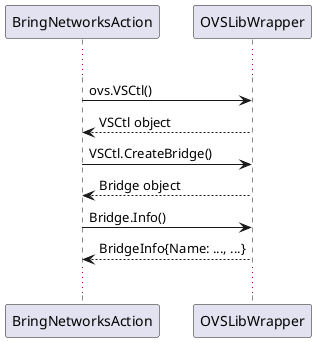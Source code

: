 @startuml
'https://plantuml.com/sequence-diagram

'type OVS interface {
'	VSCtl() VSCtl
'	OFCtl() OFCtl
'}

'type VSCtl interface {
'	CreateBridge(bridgeName string) (Bridge, error)
'	GetInterface(interfaceName string) (Interface, error)
'}

'type Bridge interface {
'...
'}

'type Interface interface {
'...
'}

participant BringNetworksAction
participant OVSLibWrapper

...

'getting vsctl object to perform wrapped ovs-vsctl commands
BringNetworksAction -> OVSLibWrapper: ovs.VSCtl()
BringNetworksAction <-- OVSLibWrapper: VSCtl object

BringNetworksAction -> OVSLibWrapper: VSCtl.CreateBridge()
BringNetworksAction <-- OVSLibWrapper: Bridge object

BringNetworksAction -> OVSLibWrapper: Bridge.Info()
BringNetworksAction <-- OVSLibWrapper: BridgeInfo{Name: ..., ...}

...
@enduml
